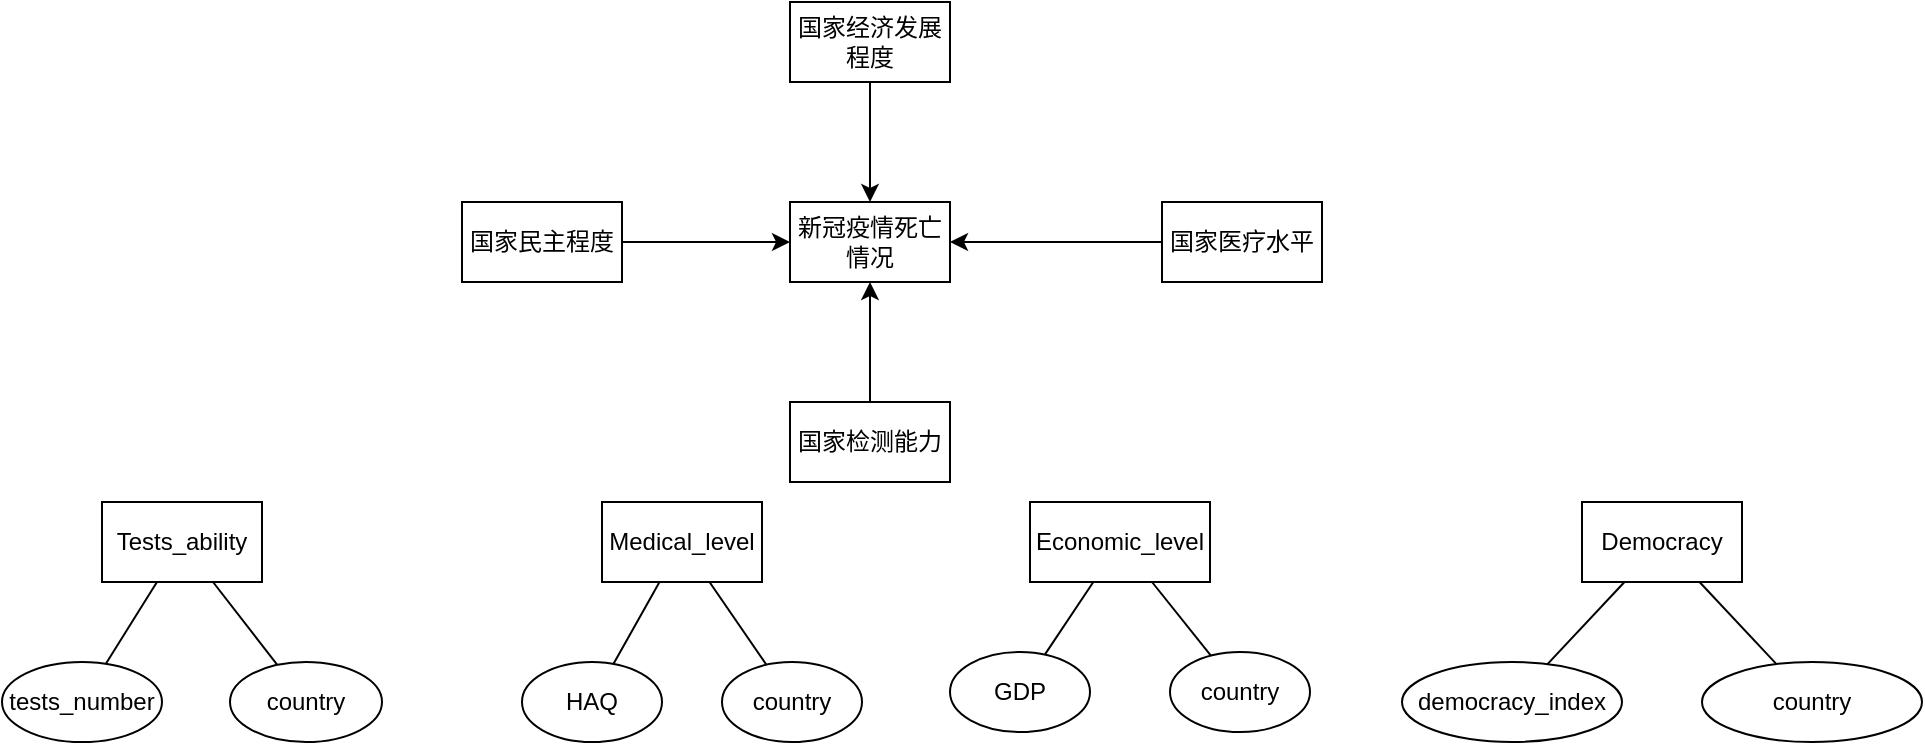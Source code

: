 <mxfile version="13.10.0" type="github">
  <diagram id="Pme9fIOPrRiLOFCRXLsO" name="Page-1">
    <mxGraphModel dx="1865" dy="587" grid="1" gridSize="10" guides="1" tooltips="1" connect="1" arrows="1" fold="1" page="1" pageScale="1" pageWidth="827" pageHeight="1169" math="0" shadow="0">
      <root>
        <mxCell id="0" />
        <mxCell id="1" parent="0" />
        <mxCell id="bKF1onNrk28GbELkqHRm-1" value="新冠疫情死亡情况" style="rounded=0;whiteSpace=wrap;html=1;" vertex="1" parent="1">
          <mxGeometry x="374" y="130" width="80" height="40" as="geometry" />
        </mxCell>
        <mxCell id="bKF1onNrk28GbELkqHRm-8" style="edgeStyle=orthogonalEdgeStyle;rounded=0;orthogonalLoop=1;jettySize=auto;html=1;" edge="1" parent="1" source="bKF1onNrk28GbELkqHRm-3" target="bKF1onNrk28GbELkqHRm-1">
          <mxGeometry relative="1" as="geometry" />
        </mxCell>
        <mxCell id="bKF1onNrk28GbELkqHRm-3" value="国家民主程度" style="rounded=0;whiteSpace=wrap;html=1;" vertex="1" parent="1">
          <mxGeometry x="210" y="130" width="80" height="40" as="geometry" />
        </mxCell>
        <mxCell id="bKF1onNrk28GbELkqHRm-11" style="edgeStyle=orthogonalEdgeStyle;rounded=0;orthogonalLoop=1;jettySize=auto;html=1;" edge="1" parent="1" source="bKF1onNrk28GbELkqHRm-4" target="bKF1onNrk28GbELkqHRm-1">
          <mxGeometry relative="1" as="geometry" />
        </mxCell>
        <mxCell id="bKF1onNrk28GbELkqHRm-4" value="国家医疗水平" style="rounded=0;whiteSpace=wrap;html=1;" vertex="1" parent="1">
          <mxGeometry x="560" y="130" width="80" height="40" as="geometry" />
        </mxCell>
        <mxCell id="bKF1onNrk28GbELkqHRm-33" style="edgeStyle=none;rounded=0;orthogonalLoop=1;jettySize=auto;html=1;endArrow=classic;endFill=1;" edge="1" parent="1" source="bKF1onNrk28GbELkqHRm-7" target="bKF1onNrk28GbELkqHRm-1">
          <mxGeometry relative="1" as="geometry" />
        </mxCell>
        <mxCell id="bKF1onNrk28GbELkqHRm-7" value="国家检测能力" style="rounded=0;whiteSpace=wrap;html=1;" vertex="1" parent="1">
          <mxGeometry x="374" y="230" width="80" height="40" as="geometry" />
        </mxCell>
        <mxCell id="bKF1onNrk28GbELkqHRm-13" style="edgeStyle=orthogonalEdgeStyle;rounded=0;orthogonalLoop=1;jettySize=auto;html=1;" edge="1" parent="1" source="bKF1onNrk28GbELkqHRm-12" target="bKF1onNrk28GbELkqHRm-1">
          <mxGeometry relative="1" as="geometry" />
        </mxCell>
        <mxCell id="bKF1onNrk28GbELkqHRm-12" value="国家经济发展程度" style="rounded=0;whiteSpace=wrap;html=1;" vertex="1" parent="1">
          <mxGeometry x="374" y="30" width="80" height="40" as="geometry" />
        </mxCell>
        <mxCell id="bKF1onNrk28GbELkqHRm-21" style="rounded=0;orthogonalLoop=1;jettySize=auto;html=1;endArrow=none;endFill=0;" edge="1" parent="1" source="bKF1onNrk28GbELkqHRm-14" target="bKF1onNrk28GbELkqHRm-16">
          <mxGeometry relative="1" as="geometry" />
        </mxCell>
        <mxCell id="bKF1onNrk28GbELkqHRm-22" style="rounded=0;orthogonalLoop=1;jettySize=auto;html=1;endArrow=none;endFill=0;" edge="1" parent="1" source="bKF1onNrk28GbELkqHRm-14" target="bKF1onNrk28GbELkqHRm-18">
          <mxGeometry relative="1" as="geometry" />
        </mxCell>
        <mxCell id="bKF1onNrk28GbELkqHRm-14" value="Democracy" style="rounded=0;whiteSpace=wrap;html=1;" vertex="1" parent="1">
          <mxGeometry x="770" y="280" width="80" height="40" as="geometry" />
        </mxCell>
        <mxCell id="bKF1onNrk28GbELkqHRm-16" value="country" style="ellipse;whiteSpace=wrap;html=1;" vertex="1" parent="1">
          <mxGeometry x="830" y="360" width="110" height="40" as="geometry" />
        </mxCell>
        <mxCell id="bKF1onNrk28GbELkqHRm-18" value="democracy_index" style="ellipse;whiteSpace=wrap;html=1;" vertex="1" parent="1">
          <mxGeometry x="680" y="360" width="110" height="40" as="geometry" />
        </mxCell>
        <mxCell id="bKF1onNrk28GbELkqHRm-26" style="edgeStyle=none;rounded=0;orthogonalLoop=1;jettySize=auto;html=1;endArrow=none;endFill=0;" edge="1" parent="1" source="bKF1onNrk28GbELkqHRm-23" target="bKF1onNrk28GbELkqHRm-25">
          <mxGeometry relative="1" as="geometry" />
        </mxCell>
        <mxCell id="bKF1onNrk28GbELkqHRm-27" style="edgeStyle=none;rounded=0;orthogonalLoop=1;jettySize=auto;html=1;endArrow=none;endFill=0;" edge="1" parent="1" source="bKF1onNrk28GbELkqHRm-23" target="bKF1onNrk28GbELkqHRm-24">
          <mxGeometry relative="1" as="geometry" />
        </mxCell>
        <mxCell id="bKF1onNrk28GbELkqHRm-23" value="Tests_ability" style="rounded=0;whiteSpace=wrap;html=1;" vertex="1" parent="1">
          <mxGeometry x="30" y="280" width="80" height="40" as="geometry" />
        </mxCell>
        <mxCell id="bKF1onNrk28GbELkqHRm-24" value="country" style="ellipse;whiteSpace=wrap;html=1;" vertex="1" parent="1">
          <mxGeometry x="94" y="360" width="76" height="40" as="geometry" />
        </mxCell>
        <mxCell id="bKF1onNrk28GbELkqHRm-25" value="tests_number" style="ellipse;whiteSpace=wrap;html=1;" vertex="1" parent="1">
          <mxGeometry x="-20" y="360" width="80" height="40" as="geometry" />
        </mxCell>
        <mxCell id="bKF1onNrk28GbELkqHRm-31" style="edgeStyle=none;rounded=0;orthogonalLoop=1;jettySize=auto;html=1;endArrow=none;endFill=0;" edge="1" parent="1" source="bKF1onNrk28GbELkqHRm-28" target="bKF1onNrk28GbELkqHRm-30">
          <mxGeometry relative="1" as="geometry" />
        </mxCell>
        <mxCell id="bKF1onNrk28GbELkqHRm-32" style="edgeStyle=none;rounded=0;orthogonalLoop=1;jettySize=auto;html=1;endArrow=none;endFill=0;" edge="1" parent="1" source="bKF1onNrk28GbELkqHRm-28" target="bKF1onNrk28GbELkqHRm-29">
          <mxGeometry relative="1" as="geometry" />
        </mxCell>
        <mxCell id="bKF1onNrk28GbELkqHRm-28" value="Medical_level" style="rounded=0;whiteSpace=wrap;html=1;" vertex="1" parent="1">
          <mxGeometry x="280" y="280" width="80" height="40" as="geometry" />
        </mxCell>
        <mxCell id="bKF1onNrk28GbELkqHRm-29" value="country" style="ellipse;whiteSpace=wrap;html=1;" vertex="1" parent="1">
          <mxGeometry x="340" y="360" width="70" height="40" as="geometry" />
        </mxCell>
        <mxCell id="bKF1onNrk28GbELkqHRm-30" value="HAQ" style="ellipse;whiteSpace=wrap;html=1;" vertex="1" parent="1">
          <mxGeometry x="240" y="360" width="70" height="40" as="geometry" />
        </mxCell>
        <mxCell id="bKF1onNrk28GbELkqHRm-38" style="edgeStyle=none;rounded=0;orthogonalLoop=1;jettySize=auto;html=1;endArrow=none;endFill=0;" edge="1" parent="1" source="bKF1onNrk28GbELkqHRm-34" target="bKF1onNrk28GbELkqHRm-36">
          <mxGeometry relative="1" as="geometry" />
        </mxCell>
        <mxCell id="bKF1onNrk28GbELkqHRm-34" value="Economic_level" style="rounded=0;whiteSpace=wrap;html=1;" vertex="1" parent="1">
          <mxGeometry x="494" y="280" width="90" height="40" as="geometry" />
        </mxCell>
        <mxCell id="bKF1onNrk28GbELkqHRm-37" style="edgeStyle=none;rounded=0;orthogonalLoop=1;jettySize=auto;html=1;endArrow=none;endFill=0;" edge="1" parent="1" source="bKF1onNrk28GbELkqHRm-35" target="bKF1onNrk28GbELkqHRm-34">
          <mxGeometry relative="1" as="geometry" />
        </mxCell>
        <mxCell id="bKF1onNrk28GbELkqHRm-35" value="GDP" style="ellipse;whiteSpace=wrap;html=1;" vertex="1" parent="1">
          <mxGeometry x="454" y="355" width="70" height="40" as="geometry" />
        </mxCell>
        <mxCell id="bKF1onNrk28GbELkqHRm-36" value="country" style="ellipse;whiteSpace=wrap;html=1;" vertex="1" parent="1">
          <mxGeometry x="564" y="355" width="70" height="40" as="geometry" />
        </mxCell>
      </root>
    </mxGraphModel>
  </diagram>
</mxfile>
